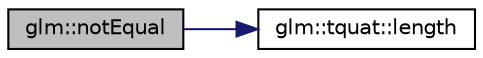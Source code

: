 digraph "glm::notEqual"
{
 // LATEX_PDF_SIZE
  edge [fontname="Helvetica",fontsize="10",labelfontname="Helvetica",labelfontsize="10"];
  node [fontname="Helvetica",fontsize="10",shape=record];
  rankdir="LR";
  Node1 [label="glm::notEqual",height=0.2,width=0.4,color="black", fillcolor="grey75", style="filled", fontcolor="black",tooltip=" "];
  Node1 -> Node2 [color="midnightblue",fontsize="10",style="solid",fontname="Helvetica"];
  Node2 [label="glm::tquat::length",height=0.2,width=0.4,color="black", fillcolor="white", style="filled",URL="$structglm_1_1tquat.html#a0580a3d29f748f91ae9f1410e589b925",tooltip="Return the count of components of a quaternion."];
}

